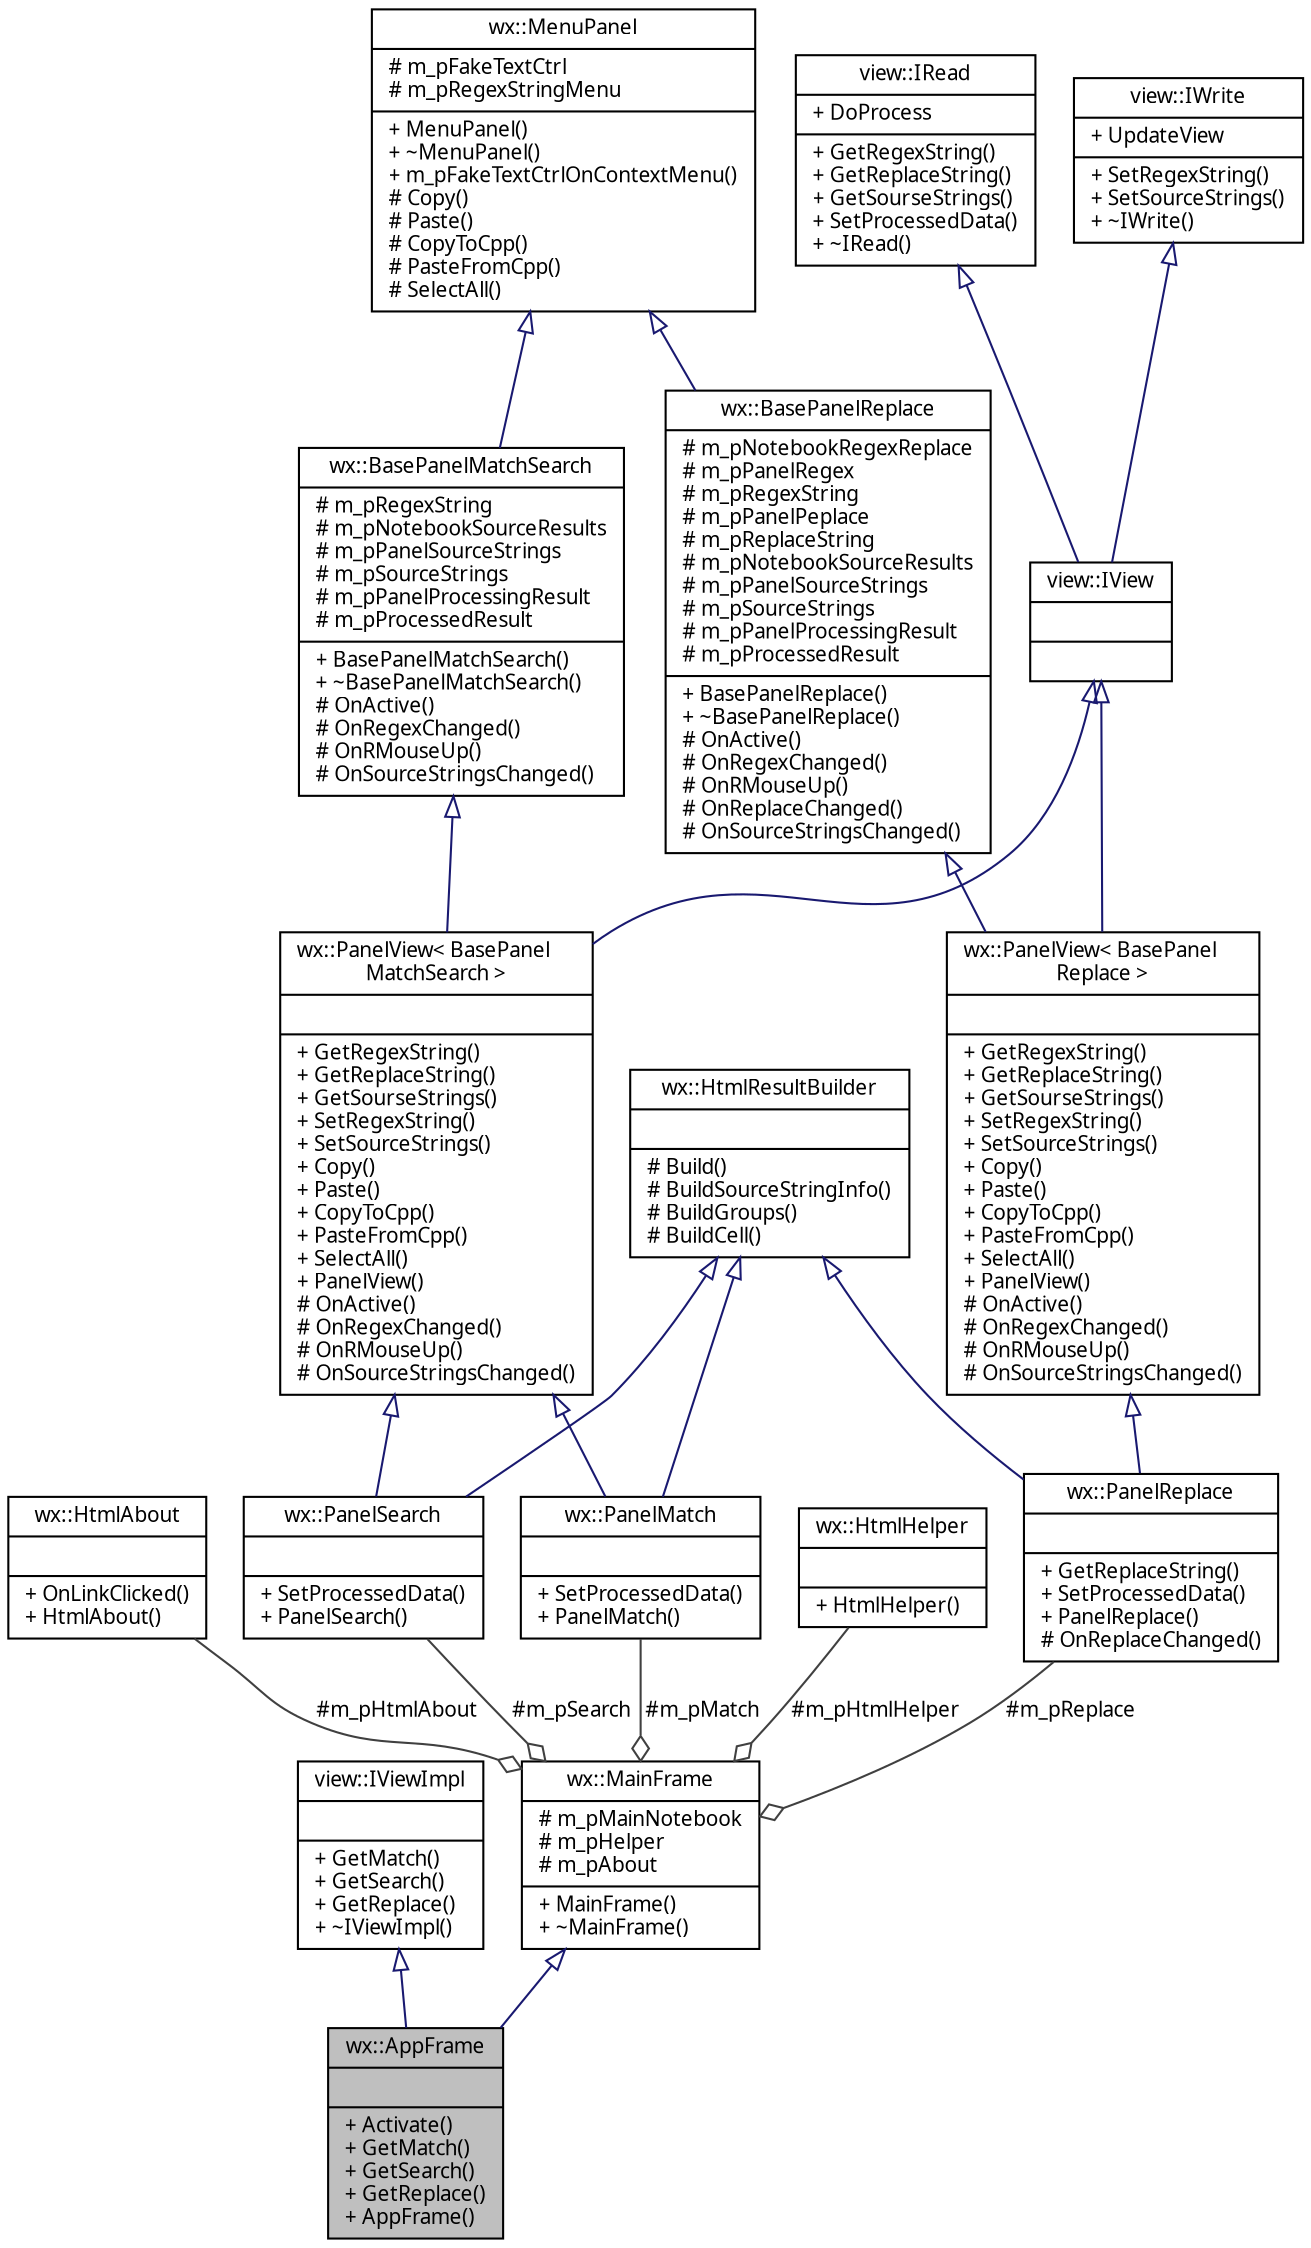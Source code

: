 digraph "wx::AppFrame"
{
 // INTERACTIVE_SVG=YES
  edge [fontname="Verdana",fontsize="10",labelfontname="Verdana",labelfontsize="10"];
  node [fontname="Verdana",fontsize="10",shape=record];
  Node1 [label="{wx::AppFrame\n||+ Activate()\l+ GetMatch()\l+ GetSearch()\l+ GetReplace()\l+ AppFrame()\l}",height=0.2,width=0.4,color="black", fillcolor="grey75", style="filled", fontcolor="black"];
  Node2 -> Node1 [dir="back",color="midnightblue",fontsize="10",style="solid",arrowtail="onormal",fontname="Verdana"];
  Node2 [label="{view::IViewImpl\n||+ GetMatch()\l+ GetSearch()\l+ GetReplace()\l+ ~IViewImpl()\l}",height=0.2,width=0.4,color="black", fillcolor="white", style="filled",URL="$classview_1_1_i_view_impl.html",tooltip="Класс входит в Проект RegexTester   Интерфейсный класс для реализаций представления. "];
  Node3 -> Node1 [dir="back",color="midnightblue",fontsize="10",style="solid",arrowtail="onormal",fontname="Verdana"];
  Node3 [label="{wx::MainFrame\n|# m_pMainNotebook\l# m_pHelper\l# m_pAbout\l|+ MainFrame()\l+ ~MainFrame()\l}",height=0.2,width=0.4,color="black", fillcolor="white", style="filled",URL="$classwx_1_1_main_frame.html",tooltip="Class MainFrame. "];
  Node4 -> Node3 [color="grey25",fontsize="10",style="solid",label=" #m_pHtmlAbout" ,arrowhead="odiamond",fontname="Verdana"];
  Node4 [label="{wx::HtmlAbout\n||+ OnLinkClicked()\l+ HtmlAbout()\l}",height=0.2,width=0.4,color="black", fillcolor="white", style="filled",URL="$classwx_1_1_html_about.html",tooltip="Класс входит в Проект RegexTester   Класс отображения информации о программе в html формате..."];
  Node5 -> Node3 [color="grey25",fontsize="10",style="solid",label=" #m_pMatch" ,arrowhead="odiamond",fontname="Verdana"];
  Node5 [label="{wx::PanelMatch\n||+ SetProcessedData()\l+ PanelMatch()\l}",height=0.2,width=0.4,color="black", fillcolor="white", style="filled",URL="$classwx_1_1_panel_match.html",tooltip="Класс входит в Проект RegexTester   Класс панели создания регулярного выражения для совпадения..."];
  Node6 -> Node5 [dir="back",color="midnightblue",fontsize="10",style="solid",arrowtail="onormal",fontname="Verdana"];
  Node6 [label="{wx::PanelView\< BasePanel\lMatchSearch \>\n||+ GetRegexString()\l+ GetReplaceString()\l+ GetSourseStrings()\l+ SetRegexString()\l+ SetSourceStrings()\l+ Copy()\l+ Paste()\l+ CopyToCpp()\l+ PasteFromCpp()\l+ SelectAll()\l+ PanelView()\l# OnActive()\l# OnRegexChanged()\l# OnRMouseUp()\l# OnSourceStringsChanged()\l}",height=0.2,width=0.4,color="black", fillcolor="white", style="filled",URL="$classwx_1_1_panel_view.html"];
  Node7 -> Node6 [dir="back",color="midnightblue",fontsize="10",style="solid",arrowtail="onormal",fontname="Verdana"];
  Node7 [label="{view::IView\n||}",height=0.2,width=0.4,color="black", fillcolor="white", style="filled",URL="$classview_1_1_i_view.html",tooltip="Класс входит в Проект RegexTester   Интерфейсный класс представления. "];
  Node8 -> Node7 [dir="back",color="midnightblue",fontsize="10",style="solid",arrowtail="onormal",fontname="Verdana"];
  Node8 [label="{view::IRead\n|+ DoProcess\l|+ GetRegexString()\l+ GetReplaceString()\l+ GetSourseStrings()\l+ SetProcessedData()\l+ ~IRead()\l}",height=0.2,width=0.4,color="black", fillcolor="white", style="filled",URL="$classview_1_1_i_read.html",tooltip="Класс входит в Проект RegexTester   Интерфейс для чтения введенных данным из объекта представления..."];
  Node9 -> Node7 [dir="back",color="midnightblue",fontsize="10",style="solid",arrowtail="onormal",fontname="Verdana"];
  Node9 [label="{view::IWrite\n|+ UpdateView\l|+ SetRegexString()\l+ SetSourceStrings()\l+ ~IWrite()\l}",height=0.2,width=0.4,color="black", fillcolor="white", style="filled",URL="$classview_1_1_i_write.html",tooltip="Класс входит в Проект RegexTester   Интерфейс для записи данных модели в объект представления. "];
  Node10 -> Node6 [dir="back",color="midnightblue",fontsize="10",style="solid",arrowtail="onormal",fontname="Verdana"];
  Node10 [label="{wx::BasePanelMatchSearch\n|# m_pRegexString\l# m_pNotebookSourceResults\l# m_pPanelSourceStrings\l# m_pSourceStrings\l# m_pPanelProcessingResult\l# m_pProcessedResult\l|+ BasePanelMatchSearch()\l+ ~BasePanelMatchSearch()\l# OnActive()\l# OnRegexChanged()\l# OnRMouseUp()\l# OnSourceStringsChanged()\l}",height=0.2,width=0.4,color="black", fillcolor="white", style="filled",URL="$classwx_1_1_base_panel_match_search.html",tooltip="Class BasePanelMatchSearch. "];
  Node11 -> Node10 [dir="back",color="midnightblue",fontsize="10",style="solid",arrowtail="onormal",fontname="Verdana"];
  Node11 [label="{wx::MenuPanel\n|# m_pFakeTextCtrl\l# m_pRegexStringMenu\l|+ MenuPanel()\l+ ~MenuPanel()\l+ m_pFakeTextCtrlOnContextMenu()\l# Copy()\l# Paste()\l# CopyToCpp()\l# PasteFromCpp()\l# SelectAll()\l}",height=0.2,width=0.4,color="black", fillcolor="white", style="filled",URL="$classwx_1_1_menu_panel.html",tooltip="Class MenuPanel. "];
  Node12 -> Node5 [dir="back",color="midnightblue",fontsize="10",style="solid",arrowtail="onormal",fontname="Verdana"];
  Node12 [label="{wx::HtmlResultBuilder\n||# Build()\l# BuildSourceStringInfo()\l# BuildGroups()\l# BuildCell()\l}",height=0.2,width=0.4,color="black", fillcolor="white", style="filled",URL="$classwx_1_1_html_result_builder.html",tooltip="Класс входит в Проект RegexTester   Класс построения результата обработки в виде html таблицы..."];
  Node13 -> Node3 [color="grey25",fontsize="10",style="solid",label=" #m_pReplace" ,arrowhead="odiamond",fontname="Verdana"];
  Node13 [label="{wx::PanelReplace\n||+ GetReplaceString()\l+ SetProcessedData()\l+ PanelReplace()\l# OnReplaceChanged()\l}",height=0.2,width=0.4,color="black", fillcolor="white", style="filled",URL="$classwx_1_1_panel_replace.html",tooltip="Класс входит в Проект RegexTester   Класс панели создания регулярного выражения для замены..."];
  Node14 -> Node13 [dir="back",color="midnightblue",fontsize="10",style="solid",arrowtail="onormal",fontname="Verdana"];
  Node14 [label="{wx::PanelView\< BasePanel\lReplace \>\n||+ GetRegexString()\l+ GetReplaceString()\l+ GetSourseStrings()\l+ SetRegexString()\l+ SetSourceStrings()\l+ Copy()\l+ Paste()\l+ CopyToCpp()\l+ PasteFromCpp()\l+ SelectAll()\l+ PanelView()\l# OnActive()\l# OnRegexChanged()\l# OnRMouseUp()\l# OnSourceStringsChanged()\l}",height=0.2,width=0.4,color="black", fillcolor="white", style="filled",URL="$classwx_1_1_panel_view.html"];
  Node7 -> Node14 [dir="back",color="midnightblue",fontsize="10",style="solid",arrowtail="onormal",fontname="Verdana"];
  Node15 -> Node14 [dir="back",color="midnightblue",fontsize="10",style="solid",arrowtail="onormal",fontname="Verdana"];
  Node15 [label="{wx::BasePanelReplace\n|# m_pNotebookRegexReplace\l# m_pPanelRegex\l# m_pRegexString\l# m_pPanelPeplace\l# m_pReplaceString\l# m_pNotebookSourceResults\l# m_pPanelSourceStrings\l# m_pSourceStrings\l# m_pPanelProcessingResult\l# m_pProcessedResult\l|+ BasePanelReplace()\l+ ~BasePanelReplace()\l# OnActive()\l# OnRegexChanged()\l# OnRMouseUp()\l# OnReplaceChanged()\l# OnSourceStringsChanged()\l}",height=0.2,width=0.4,color="black", fillcolor="white", style="filled",URL="$classwx_1_1_base_panel_replace.html",tooltip="Class BasePanelReplace. "];
  Node11 -> Node15 [dir="back",color="midnightblue",fontsize="10",style="solid",arrowtail="onormal",fontname="Verdana"];
  Node12 -> Node13 [dir="back",color="midnightblue",fontsize="10",style="solid",arrowtail="onormal",fontname="Verdana"];
  Node16 -> Node3 [color="grey25",fontsize="10",style="solid",label=" #m_pHtmlHelper" ,arrowhead="odiamond",fontname="Verdana"];
  Node16 [label="{wx::HtmlHelper\n||+ HtmlHelper()\l}",height=0.2,width=0.4,color="black", fillcolor="white", style="filled",URL="$classwx_1_1_html_helper.html",tooltip="Класс входит в Проект RegexTester   Класс отображения текста подсказки в html формате. "];
  Node17 -> Node3 [color="grey25",fontsize="10",style="solid",label=" #m_pSearch" ,arrowhead="odiamond",fontname="Verdana"];
  Node17 [label="{wx::PanelSearch\n||+ SetProcessedData()\l+ PanelSearch()\l}",height=0.2,width=0.4,color="black", fillcolor="white", style="filled",URL="$classwx_1_1_panel_search.html",tooltip="Класс входит в Проект RegexTester   Класс панели создания регулярного выражения для поиска..."];
  Node6 -> Node17 [dir="back",color="midnightblue",fontsize="10",style="solid",arrowtail="onormal",fontname="Verdana"];
  Node12 -> Node17 [dir="back",color="midnightblue",fontsize="10",style="solid",arrowtail="onormal",fontname="Verdana"];
}
